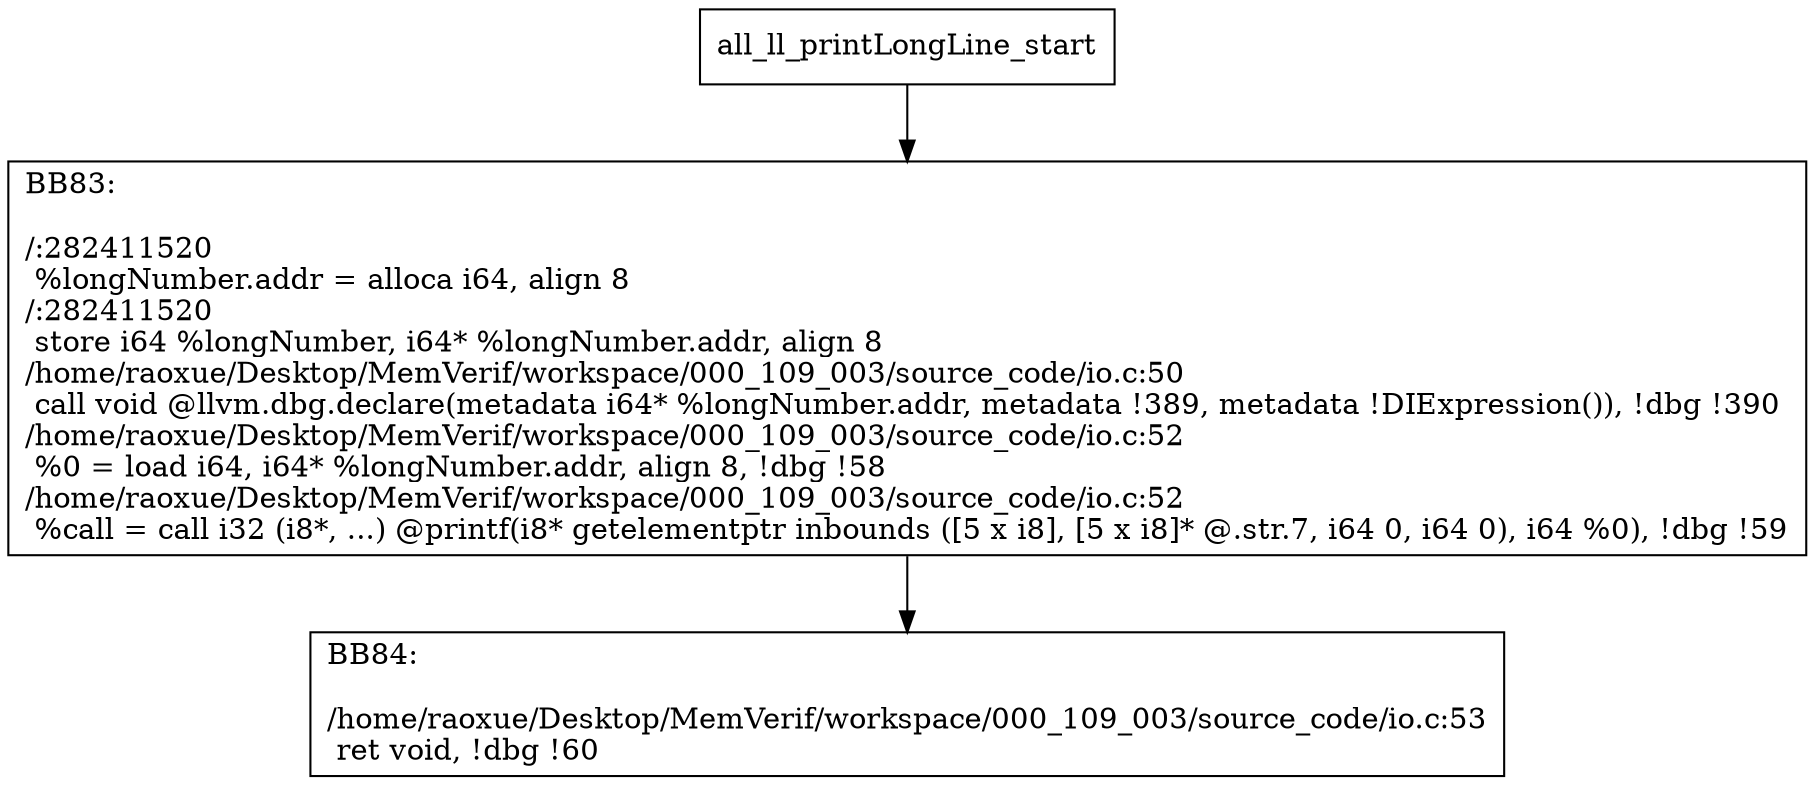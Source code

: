 digraph "CFG for'all_ll_printLongLine' function" {
	BBall_ll_printLongLine_start[shape=record,label="{all_ll_printLongLine_start}"];
	BBall_ll_printLongLine_start-> all_ll_printLongLineBB83;
	all_ll_printLongLineBB83 [shape=record, label="{BB83:\l\l/:282411520\l
  %longNumber.addr = alloca i64, align 8\l
/:282411520\l
  store i64 %longNumber, i64* %longNumber.addr, align 8\l
/home/raoxue/Desktop/MemVerif/workspace/000_109_003/source_code/io.c:50\l
  call void @llvm.dbg.declare(metadata i64* %longNumber.addr, metadata !389, metadata !DIExpression()), !dbg !390\l
/home/raoxue/Desktop/MemVerif/workspace/000_109_003/source_code/io.c:52\l
  %0 = load i64, i64* %longNumber.addr, align 8, !dbg !58\l
/home/raoxue/Desktop/MemVerif/workspace/000_109_003/source_code/io.c:52\l
  %call = call i32 (i8*, ...) @printf(i8* getelementptr inbounds ([5 x i8], [5 x i8]* @.str.7, i64 0, i64 0), i64 %0), !dbg !59\l
}"];
	all_ll_printLongLineBB83-> all_ll_printLongLineBB84;
	all_ll_printLongLineBB84 [shape=record, label="{BB84:\l\l/home/raoxue/Desktop/MemVerif/workspace/000_109_003/source_code/io.c:53\l
  ret void, !dbg !60\l
}"];
}
